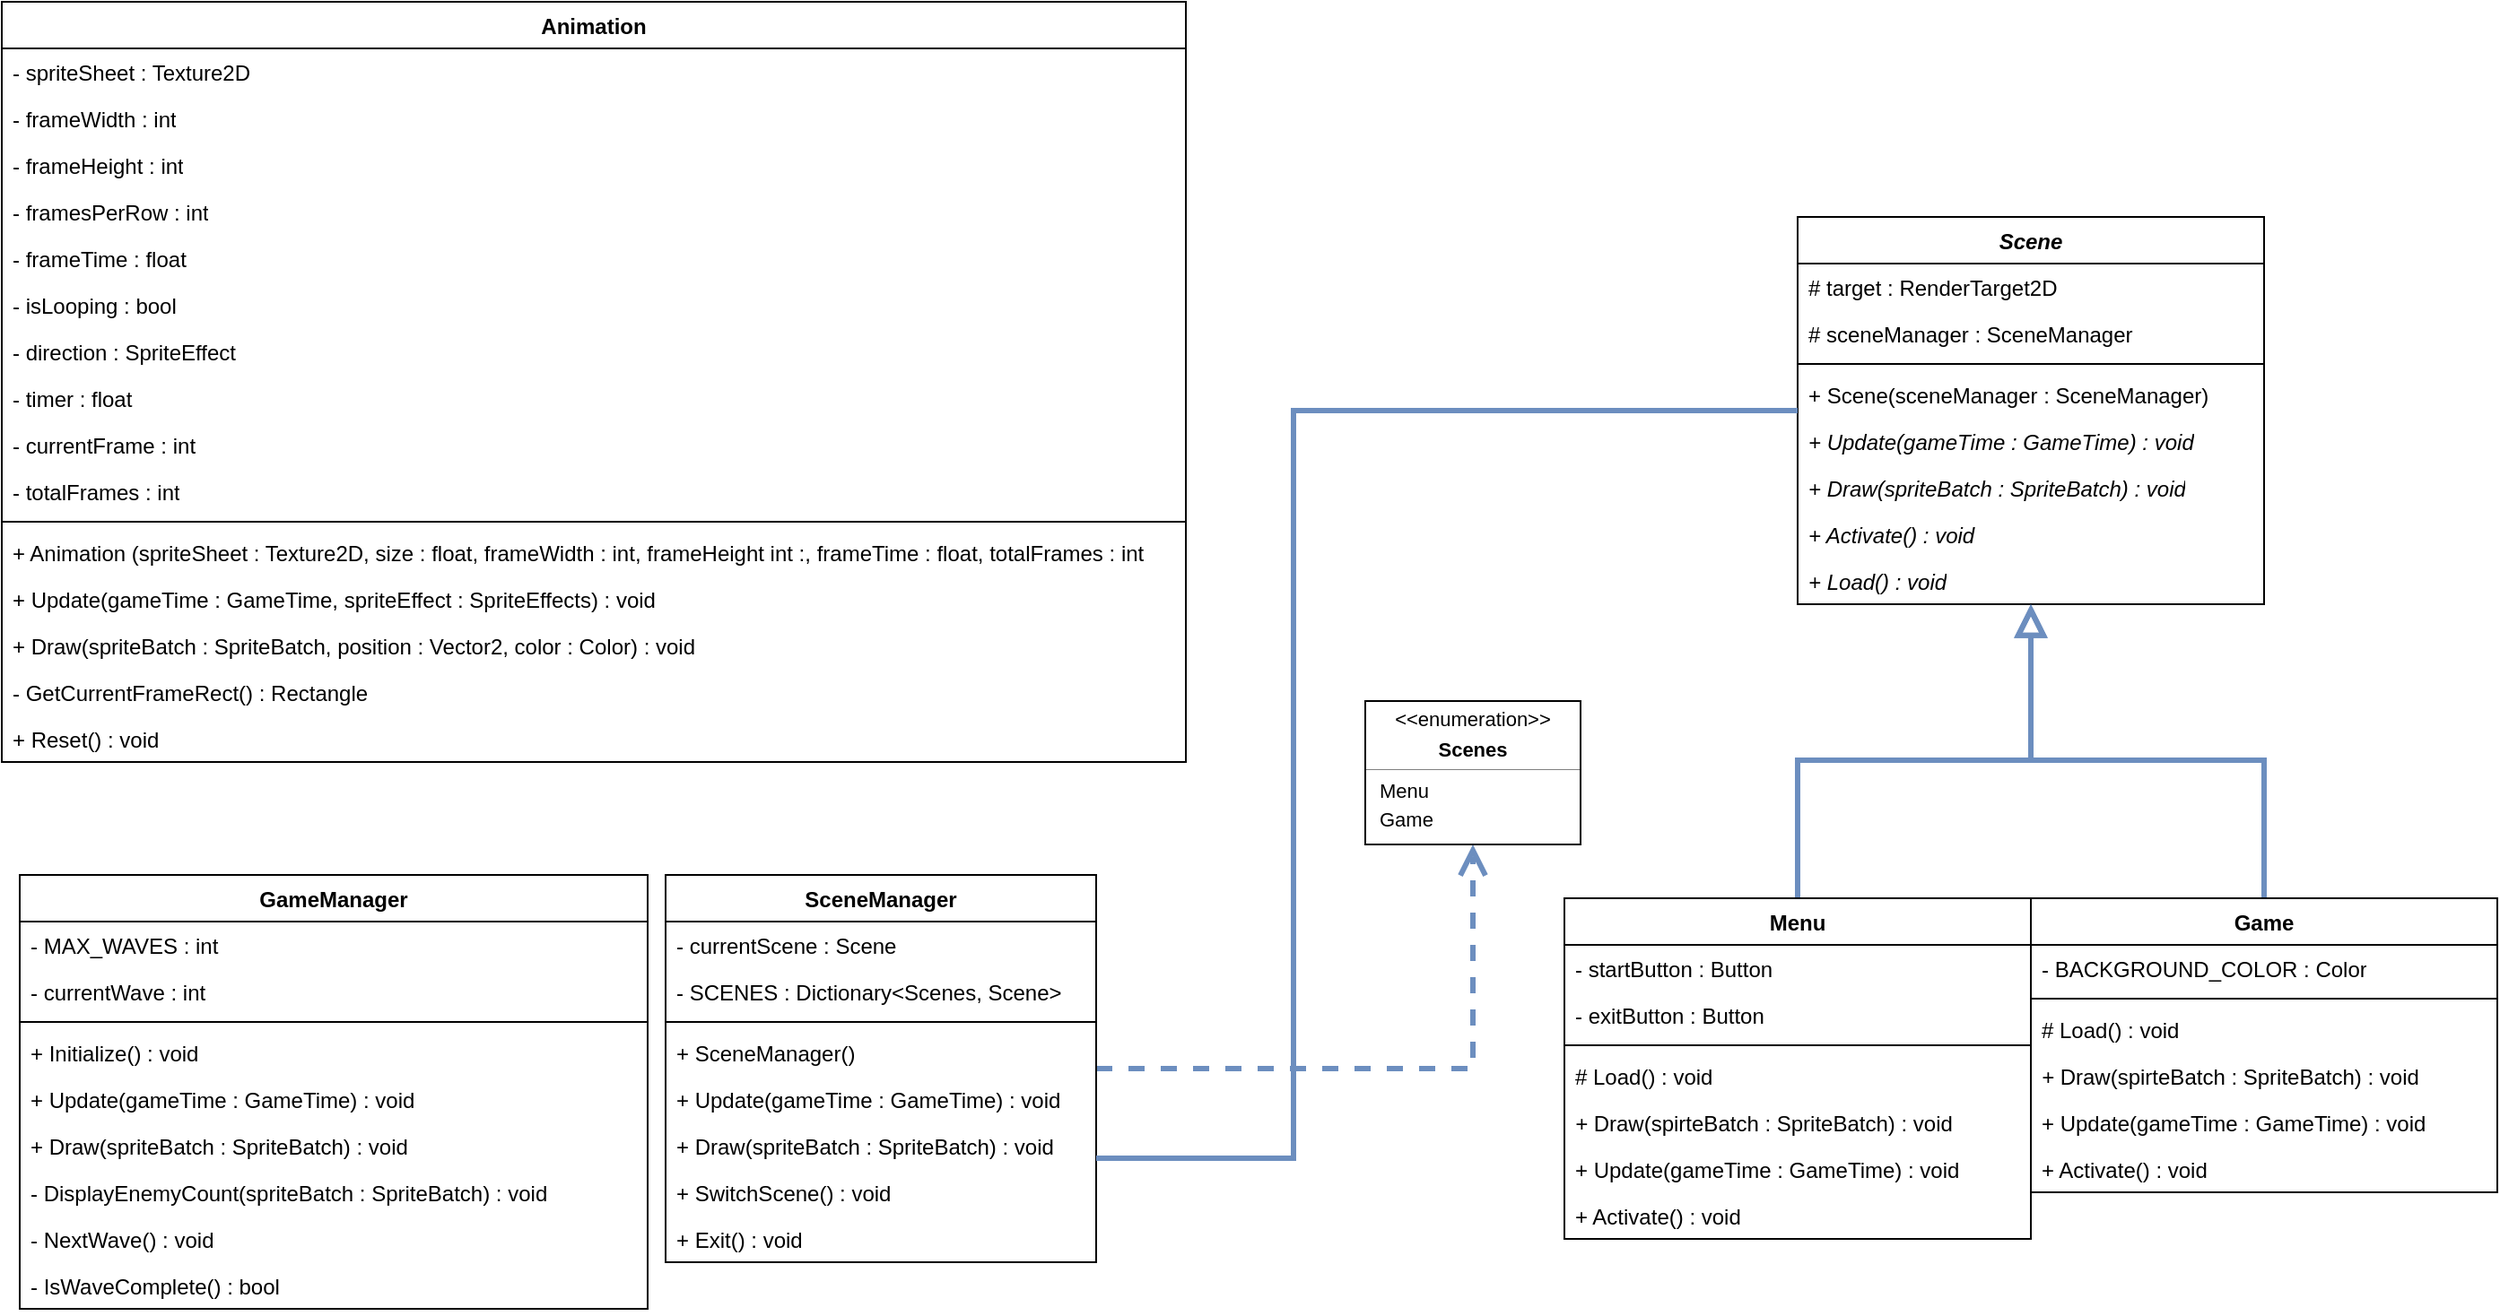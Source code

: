 <mxfile version="27.0.9">
  <diagram id="C5RBs43oDa-KdzZeNtuy" name="Page-1">
    <mxGraphModel dx="671" dy="858" grid="1" gridSize="10" guides="1" tooltips="1" connect="1" arrows="1" fold="1" page="1" pageScale="1" pageWidth="827" pageHeight="1169" math="0" shadow="0">
      <root>
        <mxCell id="WIyWlLk6GJQsqaUBKTNV-0" />
        <mxCell id="WIyWlLk6GJQsqaUBKTNV-1" parent="WIyWlLk6GJQsqaUBKTNV-0" />
        <mxCell id="VXJ5ZZsS51Xb56cv5Zg6-0" value="Animation" style="swimlane;fontStyle=1;align=center;verticalAlign=top;childLayout=stackLayout;horizontal=1;startSize=26;horizontalStack=0;resizeParent=1;resizeParentMax=0;resizeLast=0;collapsible=1;marginBottom=0;whiteSpace=wrap;html=1;" parent="WIyWlLk6GJQsqaUBKTNV-1" vertex="1">
          <mxGeometry x="110" y="180" width="660" height="424" as="geometry" />
        </mxCell>
        <mxCell id="VXJ5ZZsS51Xb56cv5Zg6-1" value="- spriteSheet : Texture2D" style="text;strokeColor=none;fillColor=none;align=left;verticalAlign=top;spacingLeft=4;spacingRight=4;overflow=hidden;rotatable=0;points=[[0,0.5],[1,0.5]];portConstraint=eastwest;whiteSpace=wrap;html=1;" parent="VXJ5ZZsS51Xb56cv5Zg6-0" vertex="1">
          <mxGeometry y="26" width="660" height="26" as="geometry" />
        </mxCell>
        <mxCell id="VXJ5ZZsS51Xb56cv5Zg6-7" value="- frameWidth : int" style="text;strokeColor=none;fillColor=none;align=left;verticalAlign=top;spacingLeft=4;spacingRight=4;overflow=hidden;rotatable=0;points=[[0,0.5],[1,0.5]];portConstraint=eastwest;whiteSpace=wrap;html=1;" parent="VXJ5ZZsS51Xb56cv5Zg6-0" vertex="1">
          <mxGeometry y="52" width="660" height="26" as="geometry" />
        </mxCell>
        <mxCell id="VXJ5ZZsS51Xb56cv5Zg6-8" value="- frameHeight : int" style="text;strokeColor=none;fillColor=none;align=left;verticalAlign=top;spacingLeft=4;spacingRight=4;overflow=hidden;rotatable=0;points=[[0,0.5],[1,0.5]];portConstraint=eastwest;whiteSpace=wrap;html=1;" parent="VXJ5ZZsS51Xb56cv5Zg6-0" vertex="1">
          <mxGeometry y="78" width="660" height="26" as="geometry" />
        </mxCell>
        <mxCell id="VXJ5ZZsS51Xb56cv5Zg6-9" value="- framesPerRow : int" style="text;strokeColor=none;fillColor=none;align=left;verticalAlign=top;spacingLeft=4;spacingRight=4;overflow=hidden;rotatable=0;points=[[0,0.5],[1,0.5]];portConstraint=eastwest;whiteSpace=wrap;html=1;" parent="VXJ5ZZsS51Xb56cv5Zg6-0" vertex="1">
          <mxGeometry y="104" width="660" height="26" as="geometry" />
        </mxCell>
        <mxCell id="VXJ5ZZsS51Xb56cv5Zg6-6" value="- frameTime : float" style="text;strokeColor=none;fillColor=none;align=left;verticalAlign=top;spacingLeft=4;spacingRight=4;overflow=hidden;rotatable=0;points=[[0,0.5],[1,0.5]];portConstraint=eastwest;whiteSpace=wrap;html=1;" parent="VXJ5ZZsS51Xb56cv5Zg6-0" vertex="1">
          <mxGeometry y="130" width="660" height="26" as="geometry" />
        </mxCell>
        <mxCell id="VXJ5ZZsS51Xb56cv5Zg6-5" value="- isLooping : bool" style="text;strokeColor=none;fillColor=none;align=left;verticalAlign=top;spacingLeft=4;spacingRight=4;overflow=hidden;rotatable=0;points=[[0,0.5],[1,0.5]];portConstraint=eastwest;whiteSpace=wrap;html=1;" parent="VXJ5ZZsS51Xb56cv5Zg6-0" vertex="1">
          <mxGeometry y="156" width="660" height="26" as="geometry" />
        </mxCell>
        <mxCell id="VXJ5ZZsS51Xb56cv5Zg6-4" value="- direction : SpriteEffect" style="text;strokeColor=none;fillColor=none;align=left;verticalAlign=top;spacingLeft=4;spacingRight=4;overflow=hidden;rotatable=0;points=[[0,0.5],[1,0.5]];portConstraint=eastwest;whiteSpace=wrap;html=1;" parent="VXJ5ZZsS51Xb56cv5Zg6-0" vertex="1">
          <mxGeometry y="182" width="660" height="26" as="geometry" />
        </mxCell>
        <mxCell id="VXJ5ZZsS51Xb56cv5Zg6-11" value="- timer : float" style="text;strokeColor=none;fillColor=none;align=left;verticalAlign=top;spacingLeft=4;spacingRight=4;overflow=hidden;rotatable=0;points=[[0,0.5],[1,0.5]];portConstraint=eastwest;whiteSpace=wrap;html=1;" parent="VXJ5ZZsS51Xb56cv5Zg6-0" vertex="1">
          <mxGeometry y="208" width="660" height="26" as="geometry" />
        </mxCell>
        <mxCell id="VXJ5ZZsS51Xb56cv5Zg6-12" value="- currentFrame : int" style="text;strokeColor=none;fillColor=none;align=left;verticalAlign=top;spacingLeft=4;spacingRight=4;overflow=hidden;rotatable=0;points=[[0,0.5],[1,0.5]];portConstraint=eastwest;whiteSpace=wrap;html=1;" parent="VXJ5ZZsS51Xb56cv5Zg6-0" vertex="1">
          <mxGeometry y="234" width="660" height="26" as="geometry" />
        </mxCell>
        <mxCell id="VXJ5ZZsS51Xb56cv5Zg6-10" value="- totalFrames : int" style="text;strokeColor=none;fillColor=none;align=left;verticalAlign=top;spacingLeft=4;spacingRight=4;overflow=hidden;rotatable=0;points=[[0,0.5],[1,0.5]];portConstraint=eastwest;whiteSpace=wrap;html=1;" parent="VXJ5ZZsS51Xb56cv5Zg6-0" vertex="1">
          <mxGeometry y="260" width="660" height="26" as="geometry" />
        </mxCell>
        <mxCell id="VXJ5ZZsS51Xb56cv5Zg6-2" value="" style="line;strokeWidth=1;fillColor=none;align=left;verticalAlign=middle;spacingTop=-1;spacingLeft=3;spacingRight=3;rotatable=0;labelPosition=right;points=[];portConstraint=eastwest;strokeColor=inherit;" parent="VXJ5ZZsS51Xb56cv5Zg6-0" vertex="1">
          <mxGeometry y="286" width="660" height="8" as="geometry" />
        </mxCell>
        <mxCell id="VXJ5ZZsS51Xb56cv5Zg6-3" value="+ Animation (spriteSheet : Texture2D,&lt;span style=&quot;background-color: transparent; color: light-dark(rgb(0, 0, 0), rgb(255, 255, 255));&quot;&gt;&amp;nbsp;size : float, frameWidth : int, frameHeight int :, frameTime :&amp;nbsp;&lt;/span&gt;float&lt;span style=&quot;background-color: transparent; color: light-dark(rgb(0, 0, 0), rgb(255, 255, 255));&quot;&gt;, totalFrames :&amp;nbsp;&lt;/span&gt;int" style="text;strokeColor=none;fillColor=none;align=left;verticalAlign=top;spacingLeft=4;spacingRight=4;overflow=hidden;rotatable=0;points=[[0,0.5],[1,0.5]];portConstraint=eastwest;whiteSpace=wrap;html=1;" parent="VXJ5ZZsS51Xb56cv5Zg6-0" vertex="1">
          <mxGeometry y="294" width="660" height="26" as="geometry" />
        </mxCell>
        <mxCell id="VXJ5ZZsS51Xb56cv5Zg6-13" value="+ Update(gameTime : GameTime, spriteEffect : SpriteEffects) : void" style="text;strokeColor=none;fillColor=none;align=left;verticalAlign=top;spacingLeft=4;spacingRight=4;overflow=hidden;rotatable=0;points=[[0,0.5],[1,0.5]];portConstraint=eastwest;whiteSpace=wrap;html=1;" parent="VXJ5ZZsS51Xb56cv5Zg6-0" vertex="1">
          <mxGeometry y="320" width="660" height="26" as="geometry" />
        </mxCell>
        <mxCell id="VXJ5ZZsS51Xb56cv5Zg6-14" value="+ Draw(spriteBatch : SpriteBatch, position : Vector2, color : Color) : void" style="text;strokeColor=none;fillColor=none;align=left;verticalAlign=top;spacingLeft=4;spacingRight=4;overflow=hidden;rotatable=0;points=[[0,0.5],[1,0.5]];portConstraint=eastwest;whiteSpace=wrap;html=1;" parent="VXJ5ZZsS51Xb56cv5Zg6-0" vertex="1">
          <mxGeometry y="346" width="660" height="26" as="geometry" />
        </mxCell>
        <mxCell id="VXJ5ZZsS51Xb56cv5Zg6-15" value="- GetCurrentFrameRect() : Rectangle" style="text;strokeColor=none;fillColor=none;align=left;verticalAlign=top;spacingLeft=4;spacingRight=4;overflow=hidden;rotatable=0;points=[[0,0.5],[1,0.5]];portConstraint=eastwest;whiteSpace=wrap;html=1;" parent="VXJ5ZZsS51Xb56cv5Zg6-0" vertex="1">
          <mxGeometry y="372" width="660" height="26" as="geometry" />
        </mxCell>
        <mxCell id="VXJ5ZZsS51Xb56cv5Zg6-16" value="+ Reset() : void" style="text;strokeColor=none;fillColor=none;align=left;verticalAlign=top;spacingLeft=4;spacingRight=4;overflow=hidden;rotatable=0;points=[[0,0.5],[1,0.5]];portConstraint=eastwest;whiteSpace=wrap;html=1;" parent="VXJ5ZZsS51Xb56cv5Zg6-0" vertex="1">
          <mxGeometry y="398" width="660" height="26" as="geometry" />
        </mxCell>
        <mxCell id="9E3erqi0xKMwT2Z8_lyL-12" style="edgeStyle=orthogonalEdgeStyle;shape=connector;rounded=0;orthogonalLoop=1;jettySize=auto;html=1;strokeColor=#6c8ebf;strokeWidth=3;align=center;verticalAlign=middle;fontFamily=Helvetica;fontSize=11;fontColor=default;labelBackgroundColor=default;startFill=0;startSize=11;endArrow=open;endFill=0;endSize=11;fillColor=#dae8fc;dashed=1;entryX=0.5;entryY=1;entryDx=0;entryDy=0;" edge="1" parent="WIyWlLk6GJQsqaUBKTNV-1" source="HJtM9BOFOUi7Kl8gC-9O-0" target="HJtM9BOFOUi7Kl8gC-9O-42">
          <mxGeometry relative="1" as="geometry" />
        </mxCell>
        <mxCell id="HJtM9BOFOUi7Kl8gC-9O-0" value="SceneManager" style="swimlane;fontStyle=1;align=center;verticalAlign=top;childLayout=stackLayout;horizontal=1;startSize=26;horizontalStack=0;resizeParent=1;resizeParentMax=0;resizeLast=0;collapsible=1;marginBottom=0;whiteSpace=wrap;html=1;" parent="WIyWlLk6GJQsqaUBKTNV-1" vertex="1">
          <mxGeometry x="480" y="667" width="240" height="216" as="geometry" />
        </mxCell>
        <mxCell id="HJtM9BOFOUi7Kl8gC-9O-1" value="- currentScene : Scene" style="text;strokeColor=none;fillColor=none;align=left;verticalAlign=top;spacingLeft=4;spacingRight=4;overflow=hidden;rotatable=0;points=[[0,0.5],[1,0.5]];portConstraint=eastwest;whiteSpace=wrap;html=1;" parent="HJtM9BOFOUi7Kl8gC-9O-0" vertex="1">
          <mxGeometry y="26" width="240" height="26" as="geometry" />
        </mxCell>
        <mxCell id="HJtM9BOFOUi7Kl8gC-9O-2" value="- SCENES : Dictionary&amp;lt;Scenes, Scene&amp;gt;" style="text;strokeColor=none;fillColor=none;align=left;verticalAlign=top;spacingLeft=4;spacingRight=4;overflow=hidden;rotatable=0;points=[[0,0.5],[1,0.5]];portConstraint=eastwest;whiteSpace=wrap;html=1;" parent="HJtM9BOFOUi7Kl8gC-9O-0" vertex="1">
          <mxGeometry y="52" width="240" height="26" as="geometry" />
        </mxCell>
        <mxCell id="HJtM9BOFOUi7Kl8gC-9O-11" value="" style="line;strokeWidth=1;fillColor=none;align=left;verticalAlign=middle;spacingTop=-1;spacingLeft=3;spacingRight=3;rotatable=0;labelPosition=right;points=[];portConstraint=eastwest;strokeColor=inherit;" parent="HJtM9BOFOUi7Kl8gC-9O-0" vertex="1">
          <mxGeometry y="78" width="240" height="8" as="geometry" />
        </mxCell>
        <mxCell id="HJtM9BOFOUi7Kl8gC-9O-12" value="+ SceneManager()" style="text;strokeColor=none;fillColor=none;align=left;verticalAlign=top;spacingLeft=4;spacingRight=4;overflow=hidden;rotatable=0;points=[[0,0.5],[1,0.5]];portConstraint=eastwest;whiteSpace=wrap;html=1;" parent="HJtM9BOFOUi7Kl8gC-9O-0" vertex="1">
          <mxGeometry y="86" width="240" height="26" as="geometry" />
        </mxCell>
        <mxCell id="HJtM9BOFOUi7Kl8gC-9O-13" value="+ Update(gameTime : GameTime) : void" style="text;strokeColor=none;fillColor=none;align=left;verticalAlign=top;spacingLeft=4;spacingRight=4;overflow=hidden;rotatable=0;points=[[0,0.5],[1,0.5]];portConstraint=eastwest;whiteSpace=wrap;html=1;" parent="HJtM9BOFOUi7Kl8gC-9O-0" vertex="1">
          <mxGeometry y="112" width="240" height="26" as="geometry" />
        </mxCell>
        <mxCell id="HJtM9BOFOUi7Kl8gC-9O-14" value="+ Draw(spriteBatch : SpriteBatch) : void" style="text;strokeColor=none;fillColor=none;align=left;verticalAlign=top;spacingLeft=4;spacingRight=4;overflow=hidden;rotatable=0;points=[[0,0.5],[1,0.5]];portConstraint=eastwest;whiteSpace=wrap;html=1;" parent="HJtM9BOFOUi7Kl8gC-9O-0" vertex="1">
          <mxGeometry y="138" width="240" height="26" as="geometry" />
        </mxCell>
        <mxCell id="HJtM9BOFOUi7Kl8gC-9O-15" value="+ SwitchScene() : void" style="text;strokeColor=none;fillColor=none;align=left;verticalAlign=top;spacingLeft=4;spacingRight=4;overflow=hidden;rotatable=0;points=[[0,0.5],[1,0.5]];portConstraint=eastwest;whiteSpace=wrap;html=1;" parent="HJtM9BOFOUi7Kl8gC-9O-0" vertex="1">
          <mxGeometry y="164" width="240" height="26" as="geometry" />
        </mxCell>
        <mxCell id="HJtM9BOFOUi7Kl8gC-9O-16" value="+ Exit() : void" style="text;strokeColor=none;fillColor=none;align=left;verticalAlign=top;spacingLeft=4;spacingRight=4;overflow=hidden;rotatable=0;points=[[0,0.5],[1,0.5]];portConstraint=eastwest;whiteSpace=wrap;html=1;" parent="HJtM9BOFOUi7Kl8gC-9O-0" vertex="1">
          <mxGeometry y="190" width="240" height="26" as="geometry" />
        </mxCell>
        <mxCell id="HJtM9BOFOUi7Kl8gC-9O-17" value="&lt;i&gt;Scene&lt;/i&gt;" style="swimlane;fontStyle=1;align=center;verticalAlign=top;childLayout=stackLayout;horizontal=1;startSize=26;horizontalStack=0;resizeParent=1;resizeParentMax=0;resizeLast=0;collapsible=1;marginBottom=0;whiteSpace=wrap;html=1;" parent="WIyWlLk6GJQsqaUBKTNV-1" vertex="1">
          <mxGeometry x="1111" y="300" width="260" height="216" as="geometry" />
        </mxCell>
        <mxCell id="HJtM9BOFOUi7Kl8gC-9O-18" value="# target : RenderTarget2D" style="text;strokeColor=none;fillColor=none;align=left;verticalAlign=top;spacingLeft=4;spacingRight=4;overflow=hidden;rotatable=0;points=[[0,0.5],[1,0.5]];portConstraint=eastwest;whiteSpace=wrap;html=1;" parent="HJtM9BOFOUi7Kl8gC-9O-17" vertex="1">
          <mxGeometry y="26" width="260" height="26" as="geometry" />
        </mxCell>
        <mxCell id="HJtM9BOFOUi7Kl8gC-9O-19" value="# sceneManager : SceneManager" style="text;strokeColor=none;fillColor=none;align=left;verticalAlign=top;spacingLeft=4;spacingRight=4;overflow=hidden;rotatable=0;points=[[0,0.5],[1,0.5]];portConstraint=eastwest;whiteSpace=wrap;html=1;" parent="HJtM9BOFOUi7Kl8gC-9O-17" vertex="1">
          <mxGeometry y="52" width="260" height="26" as="geometry" />
        </mxCell>
        <mxCell id="HJtM9BOFOUi7Kl8gC-9O-28" value="" style="line;strokeWidth=1;fillColor=none;align=left;verticalAlign=middle;spacingTop=-1;spacingLeft=3;spacingRight=3;rotatable=0;labelPosition=right;points=[];portConstraint=eastwest;strokeColor=inherit;" parent="HJtM9BOFOUi7Kl8gC-9O-17" vertex="1">
          <mxGeometry y="78" width="260" height="8" as="geometry" />
        </mxCell>
        <mxCell id="HJtM9BOFOUi7Kl8gC-9O-29" value="+ Scene(sceneManager : SceneManager)" style="text;strokeColor=none;fillColor=none;align=left;verticalAlign=top;spacingLeft=4;spacingRight=4;overflow=hidden;rotatable=0;points=[[0,0.5],[1,0.5]];portConstraint=eastwest;whiteSpace=wrap;html=1;" parent="HJtM9BOFOUi7Kl8gC-9O-17" vertex="1">
          <mxGeometry y="86" width="260" height="26" as="geometry" />
        </mxCell>
        <mxCell id="HJtM9BOFOUi7Kl8gC-9O-30" value="&lt;i&gt;+ Update(gameTime : GameTime) : void&lt;/i&gt;" style="text;strokeColor=none;fillColor=none;align=left;verticalAlign=top;spacingLeft=4;spacingRight=4;overflow=hidden;rotatable=0;points=[[0,0.5],[1,0.5]];portConstraint=eastwest;whiteSpace=wrap;html=1;" parent="HJtM9BOFOUi7Kl8gC-9O-17" vertex="1">
          <mxGeometry y="112" width="260" height="26" as="geometry" />
        </mxCell>
        <mxCell id="HJtM9BOFOUi7Kl8gC-9O-31" value="&lt;i&gt;+ Draw(spriteBatch : SpriteBatch) : void&lt;/i&gt;" style="text;strokeColor=none;fillColor=none;align=left;verticalAlign=top;spacingLeft=4;spacingRight=4;overflow=hidden;rotatable=0;points=[[0,0.5],[1,0.5]];portConstraint=eastwest;whiteSpace=wrap;html=1;" parent="HJtM9BOFOUi7Kl8gC-9O-17" vertex="1">
          <mxGeometry y="138" width="260" height="26" as="geometry" />
        </mxCell>
        <mxCell id="HJtM9BOFOUi7Kl8gC-9O-32" value="&lt;i&gt;+ Activate() : void&lt;/i&gt;" style="text;strokeColor=none;fillColor=none;align=left;verticalAlign=top;spacingLeft=4;spacingRight=4;overflow=hidden;rotatable=0;points=[[0,0.5],[1,0.5]];portConstraint=eastwest;whiteSpace=wrap;html=1;" parent="HJtM9BOFOUi7Kl8gC-9O-17" vertex="1">
          <mxGeometry y="164" width="260" height="26" as="geometry" />
        </mxCell>
        <mxCell id="HJtM9BOFOUi7Kl8gC-9O-34" value="&lt;i&gt;+ Load() : void&lt;/i&gt;" style="text;strokeColor=none;fillColor=none;align=left;verticalAlign=top;spacingLeft=4;spacingRight=4;overflow=hidden;rotatable=0;points=[[0,0.5],[1,0.5]];portConstraint=eastwest;whiteSpace=wrap;html=1;" parent="HJtM9BOFOUi7Kl8gC-9O-17" vertex="1">
          <mxGeometry y="190" width="260" height="26" as="geometry" />
        </mxCell>
        <mxCell id="HJtM9BOFOUi7Kl8gC-9O-35" style="edgeStyle=orthogonalEdgeStyle;rounded=0;orthogonalLoop=1;jettySize=auto;html=1;strokeWidth=3;endArrow=none;endFill=0;startSize=11;endSize=11;fillColor=#dae8fc;strokeColor=#6c8ebf;startFill=0;" parent="WIyWlLk6GJQsqaUBKTNV-1" source="HJtM9BOFOUi7Kl8gC-9O-0" target="HJtM9BOFOUi7Kl8gC-9O-17" edge="1">
          <mxGeometry relative="1" as="geometry">
            <Array as="points">
              <mxPoint x="830" y="825" />
              <mxPoint x="830" y="408" />
            </Array>
            <mxPoint x="770" y="825" as="sourcePoint" />
          </mxGeometry>
        </mxCell>
        <mxCell id="HJtM9BOFOUi7Kl8gC-9O-36" value="" style="fontStyle=1;align=center;verticalAlign=middle;childLayout=stackLayout;horizontal=1;horizontalStack=0;resizeParent=1;resizeParentMax=0;resizeLast=0;marginBottom=0;fontFamily=Helvetica;fontSize=11;fontColor=default;labelBackgroundColor=default;" parent="WIyWlLk6GJQsqaUBKTNV-1" vertex="1">
          <mxGeometry x="870" y="570" width="120" height="80" as="geometry" />
        </mxCell>
        <mxCell id="HJtM9BOFOUi7Kl8gC-9O-37" value="&amp;lt;&amp;lt;enumeration&amp;gt;&amp;gt;" style="html=1;align=center;spacing=0;verticalAlign=middle;strokeColor=none;fillColor=none;whiteSpace=wrap;fontFamily=Helvetica;fontSize=11;fontColor=default;labelBackgroundColor=default;" parent="HJtM9BOFOUi7Kl8gC-9O-36" vertex="1">
          <mxGeometry width="120" height="20" as="geometry" />
        </mxCell>
        <mxCell id="HJtM9BOFOUi7Kl8gC-9O-38" value="Scenes" style="html=1;align=center;spacing=0;verticalAlign=middle;strokeColor=none;fillColor=none;whiteSpace=wrap;fontStyle=1;fontFamily=Helvetica;fontSize=11;fontColor=default;labelBackgroundColor=default;" parent="HJtM9BOFOUi7Kl8gC-9O-36" vertex="1">
          <mxGeometry y="20" width="120" height="14" as="geometry" />
        </mxCell>
        <mxCell id="HJtM9BOFOUi7Kl8gC-9O-39" value="" style="line;strokeWidth=0.25;fillColor=none;align=left;verticalAlign=middle;spacingTop=-1;spacingLeft=3;spacingRight=3;rotatable=0;labelPosition=right;points=[];portConstraint=eastwest;fontFamily=Helvetica;fontSize=11;fontColor=default;labelBackgroundColor=default;" parent="HJtM9BOFOUi7Kl8gC-9O-36" vertex="1">
          <mxGeometry y="34" width="120" height="8" as="geometry" />
        </mxCell>
        <mxCell id="HJtM9BOFOUi7Kl8gC-9O-40" value="Menu" style="html=1;align=left;spacing=0;spacingLeft=8;verticalAlign=middle;strokeColor=none;fillColor=none;whiteSpace=wrap;fontFamily=Helvetica;fontSize=11;fontColor=default;labelBackgroundColor=default;" parent="HJtM9BOFOUi7Kl8gC-9O-36" vertex="1">
          <mxGeometry y="42" width="120" height="16" as="geometry" />
        </mxCell>
        <mxCell id="HJtM9BOFOUi7Kl8gC-9O-41" value="Game" style="html=1;align=left;spacing=0;spacingLeft=8;verticalAlign=middle;strokeColor=none;fillColor=none;whiteSpace=wrap;fontFamily=Helvetica;fontSize=11;fontColor=default;labelBackgroundColor=default;" parent="HJtM9BOFOUi7Kl8gC-9O-36" vertex="1">
          <mxGeometry y="58" width="120" height="16" as="geometry" />
        </mxCell>
        <mxCell id="HJtM9BOFOUi7Kl8gC-9O-42" value="" style="html=1;align=left;spacing=0;spacingLeft=8;verticalAlign=middle;strokeColor=none;fillColor=none;whiteSpace=wrap;fontFamily=Helvetica;fontSize=11;fontColor=default;labelBackgroundColor=default;" parent="HJtM9BOFOUi7Kl8gC-9O-36" vertex="1">
          <mxGeometry y="74" width="120" height="6" as="geometry" />
        </mxCell>
        <mxCell id="HJtM9BOFOUi7Kl8gC-9O-52" style="edgeStyle=orthogonalEdgeStyle;shape=connector;rounded=0;orthogonalLoop=1;jettySize=auto;html=1;exitX=0.5;exitY=0;exitDx=0;exitDy=0;strokeColor=#6c8ebf;strokeWidth=3;align=center;verticalAlign=middle;fontFamily=Helvetica;fontSize=11;fontColor=default;labelBackgroundColor=default;startSize=11;endArrow=block;endFill=0;endSize=11;fillColor=#dae8fc;" parent="WIyWlLk6GJQsqaUBKTNV-1" source="HJtM9BOFOUi7Kl8gC-9O-43" target="HJtM9BOFOUi7Kl8gC-9O-17" edge="1">
          <mxGeometry relative="1" as="geometry" />
        </mxCell>
        <mxCell id="HJtM9BOFOUi7Kl8gC-9O-43" value="Menu" style="swimlane;fontStyle=1;align=center;verticalAlign=top;childLayout=stackLayout;horizontal=1;startSize=26;horizontalStack=0;resizeParent=1;resizeParentMax=0;resizeLast=0;collapsible=1;marginBottom=0;whiteSpace=wrap;html=1;" parent="WIyWlLk6GJQsqaUBKTNV-1" vertex="1">
          <mxGeometry x="981" y="680" width="260" height="190" as="geometry" />
        </mxCell>
        <mxCell id="HJtM9BOFOUi7Kl8gC-9O-44" value="- startButton : Button" style="text;strokeColor=none;fillColor=none;align=left;verticalAlign=top;spacingLeft=4;spacingRight=4;overflow=hidden;rotatable=0;points=[[0,0.5],[1,0.5]];portConstraint=eastwest;whiteSpace=wrap;html=1;" parent="HJtM9BOFOUi7Kl8gC-9O-43" vertex="1">
          <mxGeometry y="26" width="260" height="26" as="geometry" />
        </mxCell>
        <mxCell id="HJtM9BOFOUi7Kl8gC-9O-45" value="- exitButton : Button" style="text;strokeColor=none;fillColor=none;align=left;verticalAlign=top;spacingLeft=4;spacingRight=4;overflow=hidden;rotatable=0;points=[[0,0.5],[1,0.5]];portConstraint=eastwest;whiteSpace=wrap;html=1;" parent="HJtM9BOFOUi7Kl8gC-9O-43" vertex="1">
          <mxGeometry y="52" width="260" height="26" as="geometry" />
        </mxCell>
        <mxCell id="HJtM9BOFOUi7Kl8gC-9O-46" value="" style="line;strokeWidth=1;fillColor=none;align=left;verticalAlign=middle;spacingTop=-1;spacingLeft=3;spacingRight=3;rotatable=0;labelPosition=right;points=[];portConstraint=eastwest;strokeColor=inherit;" parent="HJtM9BOFOUi7Kl8gC-9O-43" vertex="1">
          <mxGeometry y="78" width="260" height="8" as="geometry" />
        </mxCell>
        <mxCell id="HJtM9BOFOUi7Kl8gC-9O-47" value="# Load() : void" style="text;strokeColor=none;fillColor=none;align=left;verticalAlign=top;spacingLeft=4;spacingRight=4;overflow=hidden;rotatable=0;points=[[0,0.5],[1,0.5]];portConstraint=eastwest;whiteSpace=wrap;html=1;" parent="HJtM9BOFOUi7Kl8gC-9O-43" vertex="1">
          <mxGeometry y="86" width="260" height="26" as="geometry" />
        </mxCell>
        <mxCell id="HJtM9BOFOUi7Kl8gC-9O-48" value="&lt;i&gt;+ &lt;/i&gt;Draw(spirteBatch : SpriteBatch) : void&amp;nbsp;" style="text;strokeColor=none;fillColor=none;align=left;verticalAlign=top;spacingLeft=4;spacingRight=4;overflow=hidden;rotatable=0;points=[[0,0.5],[1,0.5]];portConstraint=eastwest;whiteSpace=wrap;html=1;" parent="HJtM9BOFOUi7Kl8gC-9O-43" vertex="1">
          <mxGeometry y="112" width="260" height="26" as="geometry" />
        </mxCell>
        <mxCell id="HJtM9BOFOUi7Kl8gC-9O-53" value="+ Update(gameTime : GameTime) : void" style="text;strokeColor=none;fillColor=none;align=left;verticalAlign=top;spacingLeft=4;spacingRight=4;overflow=hidden;rotatable=0;points=[[0,0.5],[1,0.5]];portConstraint=eastwest;whiteSpace=wrap;html=1;" parent="HJtM9BOFOUi7Kl8gC-9O-43" vertex="1">
          <mxGeometry y="138" width="260" height="26" as="geometry" />
        </mxCell>
        <mxCell id="HJtM9BOFOUi7Kl8gC-9O-50" value="+ Activate() : void" style="text;strokeColor=none;fillColor=none;align=left;verticalAlign=top;spacingLeft=4;spacingRight=4;overflow=hidden;rotatable=0;points=[[0,0.5],[1,0.5]];portConstraint=eastwest;whiteSpace=wrap;html=1;" parent="HJtM9BOFOUi7Kl8gC-9O-43" vertex="1">
          <mxGeometry y="164" width="260" height="26" as="geometry" />
        </mxCell>
        <mxCell id="HJtM9BOFOUi7Kl8gC-9O-63" style="edgeStyle=orthogonalEdgeStyle;shape=connector;rounded=0;orthogonalLoop=1;jettySize=auto;html=1;exitX=0.5;exitY=0;exitDx=0;exitDy=0;strokeColor=#6c8ebf;strokeWidth=3;align=center;verticalAlign=middle;fontFamily=Helvetica;fontSize=11;fontColor=default;labelBackgroundColor=default;startSize=11;endArrow=block;endFill=0;endSize=11;fillColor=#dae8fc;" parent="WIyWlLk6GJQsqaUBKTNV-1" source="HJtM9BOFOUi7Kl8gC-9O-55" target="HJtM9BOFOUi7Kl8gC-9O-17" edge="1">
          <mxGeometry relative="1" as="geometry" />
        </mxCell>
        <mxCell id="HJtM9BOFOUi7Kl8gC-9O-55" value="Game" style="swimlane;fontStyle=1;align=center;verticalAlign=top;childLayout=stackLayout;horizontal=1;startSize=26;horizontalStack=0;resizeParent=1;resizeParentMax=0;resizeLast=0;collapsible=1;marginBottom=0;whiteSpace=wrap;html=1;" parent="WIyWlLk6GJQsqaUBKTNV-1" vertex="1">
          <mxGeometry x="1241" y="680" width="260" height="164" as="geometry" />
        </mxCell>
        <mxCell id="HJtM9BOFOUi7Kl8gC-9O-56" value="- BACKGROUND_COLOR : Color" style="text;strokeColor=none;fillColor=none;align=left;verticalAlign=top;spacingLeft=4;spacingRight=4;overflow=hidden;rotatable=0;points=[[0,0.5],[1,0.5]];portConstraint=eastwest;whiteSpace=wrap;html=1;" parent="HJtM9BOFOUi7Kl8gC-9O-55" vertex="1">
          <mxGeometry y="26" width="260" height="26" as="geometry" />
        </mxCell>
        <mxCell id="HJtM9BOFOUi7Kl8gC-9O-58" value="" style="line;strokeWidth=1;fillColor=none;align=left;verticalAlign=middle;spacingTop=-1;spacingLeft=3;spacingRight=3;rotatable=0;labelPosition=right;points=[];portConstraint=eastwest;strokeColor=inherit;" parent="HJtM9BOFOUi7Kl8gC-9O-55" vertex="1">
          <mxGeometry y="52" width="260" height="8" as="geometry" />
        </mxCell>
        <mxCell id="HJtM9BOFOUi7Kl8gC-9O-59" value="# Load() : void" style="text;strokeColor=none;fillColor=none;align=left;verticalAlign=top;spacingLeft=4;spacingRight=4;overflow=hidden;rotatable=0;points=[[0,0.5],[1,0.5]];portConstraint=eastwest;whiteSpace=wrap;html=1;" parent="HJtM9BOFOUi7Kl8gC-9O-55" vertex="1">
          <mxGeometry y="60" width="260" height="26" as="geometry" />
        </mxCell>
        <mxCell id="HJtM9BOFOUi7Kl8gC-9O-60" value="&lt;i&gt;+ &lt;/i&gt;Draw(spirteBatch : SpriteBatch) : void&amp;nbsp;" style="text;strokeColor=none;fillColor=none;align=left;verticalAlign=top;spacingLeft=4;spacingRight=4;overflow=hidden;rotatable=0;points=[[0,0.5],[1,0.5]];portConstraint=eastwest;whiteSpace=wrap;html=1;" parent="HJtM9BOFOUi7Kl8gC-9O-55" vertex="1">
          <mxGeometry y="86" width="260" height="26" as="geometry" />
        </mxCell>
        <mxCell id="HJtM9BOFOUi7Kl8gC-9O-61" value="+ Update(gameTime : GameTime) : void" style="text;strokeColor=none;fillColor=none;align=left;verticalAlign=top;spacingLeft=4;spacingRight=4;overflow=hidden;rotatable=0;points=[[0,0.5],[1,0.5]];portConstraint=eastwest;whiteSpace=wrap;html=1;" parent="HJtM9BOFOUi7Kl8gC-9O-55" vertex="1">
          <mxGeometry y="112" width="260" height="26" as="geometry" />
        </mxCell>
        <mxCell id="HJtM9BOFOUi7Kl8gC-9O-62" value="+ Activate() : void" style="text;strokeColor=none;fillColor=none;align=left;verticalAlign=top;spacingLeft=4;spacingRight=4;overflow=hidden;rotatable=0;points=[[0,0.5],[1,0.5]];portConstraint=eastwest;whiteSpace=wrap;html=1;" parent="HJtM9BOFOUi7Kl8gC-9O-55" vertex="1">
          <mxGeometry y="138" width="260" height="26" as="geometry" />
        </mxCell>
        <mxCell id="9E3erqi0xKMwT2Z8_lyL-1" value="GameManager" style="swimlane;fontStyle=1;align=center;verticalAlign=top;childLayout=stackLayout;horizontal=1;startSize=26;horizontalStack=0;resizeParent=1;resizeParentMax=0;resizeLast=0;collapsible=1;marginBottom=0;whiteSpace=wrap;html=1;" vertex="1" parent="WIyWlLk6GJQsqaUBKTNV-1">
          <mxGeometry x="120" y="667" width="350" height="242" as="geometry" />
        </mxCell>
        <mxCell id="9E3erqi0xKMwT2Z8_lyL-2" value="- MAX_WAVES : int" style="text;strokeColor=none;fillColor=none;align=left;verticalAlign=top;spacingLeft=4;spacingRight=4;overflow=hidden;rotatable=0;points=[[0,0.5],[1,0.5]];portConstraint=eastwest;whiteSpace=wrap;html=1;" vertex="1" parent="9E3erqi0xKMwT2Z8_lyL-1">
          <mxGeometry y="26" width="350" height="26" as="geometry" />
        </mxCell>
        <mxCell id="9E3erqi0xKMwT2Z8_lyL-3" value="- currentWave : int" style="text;strokeColor=none;fillColor=none;align=left;verticalAlign=top;spacingLeft=4;spacingRight=4;overflow=hidden;rotatable=0;points=[[0,0.5],[1,0.5]];portConstraint=eastwest;whiteSpace=wrap;html=1;" vertex="1" parent="9E3erqi0xKMwT2Z8_lyL-1">
          <mxGeometry y="52" width="350" height="26" as="geometry" />
        </mxCell>
        <mxCell id="9E3erqi0xKMwT2Z8_lyL-4" value="" style="line;strokeWidth=1;fillColor=none;align=left;verticalAlign=middle;spacingTop=-1;spacingLeft=3;spacingRight=3;rotatable=0;labelPosition=right;points=[];portConstraint=eastwest;strokeColor=inherit;" vertex="1" parent="9E3erqi0xKMwT2Z8_lyL-1">
          <mxGeometry y="78" width="350" height="8" as="geometry" />
        </mxCell>
        <mxCell id="9E3erqi0xKMwT2Z8_lyL-5" value="+ Initialize() : void" style="text;strokeColor=none;fillColor=none;align=left;verticalAlign=top;spacingLeft=4;spacingRight=4;overflow=hidden;rotatable=0;points=[[0,0.5],[1,0.5]];portConstraint=eastwest;whiteSpace=wrap;html=1;" vertex="1" parent="9E3erqi0xKMwT2Z8_lyL-1">
          <mxGeometry y="86" width="350" height="26" as="geometry" />
        </mxCell>
        <mxCell id="9E3erqi0xKMwT2Z8_lyL-6" value="+ Update(gameTime : GameTime) : void" style="text;strokeColor=none;fillColor=none;align=left;verticalAlign=top;spacingLeft=4;spacingRight=4;overflow=hidden;rotatable=0;points=[[0,0.5],[1,0.5]];portConstraint=eastwest;whiteSpace=wrap;html=1;" vertex="1" parent="9E3erqi0xKMwT2Z8_lyL-1">
          <mxGeometry y="112" width="350" height="26" as="geometry" />
        </mxCell>
        <mxCell id="9E3erqi0xKMwT2Z8_lyL-7" value="+ Draw(spriteBatch : SpriteBatch) : void" style="text;strokeColor=none;fillColor=none;align=left;verticalAlign=top;spacingLeft=4;spacingRight=4;overflow=hidden;rotatable=0;points=[[0,0.5],[1,0.5]];portConstraint=eastwest;whiteSpace=wrap;html=1;" vertex="1" parent="9E3erqi0xKMwT2Z8_lyL-1">
          <mxGeometry y="138" width="350" height="26" as="geometry" />
        </mxCell>
        <mxCell id="9E3erqi0xKMwT2Z8_lyL-8" value="- DisplayEnemyCount(spriteBatch : SpriteBatch) : void" style="text;strokeColor=none;fillColor=none;align=left;verticalAlign=top;spacingLeft=4;spacingRight=4;overflow=hidden;rotatable=0;points=[[0,0.5],[1,0.5]];portConstraint=eastwest;whiteSpace=wrap;html=1;" vertex="1" parent="9E3erqi0xKMwT2Z8_lyL-1">
          <mxGeometry y="164" width="350" height="26" as="geometry" />
        </mxCell>
        <mxCell id="9E3erqi0xKMwT2Z8_lyL-9" value="- NextWave() : void&amp;nbsp;" style="text;strokeColor=none;fillColor=none;align=left;verticalAlign=top;spacingLeft=4;spacingRight=4;overflow=hidden;rotatable=0;points=[[0,0.5],[1,0.5]];portConstraint=eastwest;whiteSpace=wrap;html=1;" vertex="1" parent="9E3erqi0xKMwT2Z8_lyL-1">
          <mxGeometry y="190" width="350" height="26" as="geometry" />
        </mxCell>
        <mxCell id="9E3erqi0xKMwT2Z8_lyL-10" value="- IsWaveComplete() : bool" style="text;strokeColor=none;fillColor=none;align=left;verticalAlign=top;spacingLeft=4;spacingRight=4;overflow=hidden;rotatable=0;points=[[0,0.5],[1,0.5]];portConstraint=eastwest;whiteSpace=wrap;html=1;" vertex="1" parent="9E3erqi0xKMwT2Z8_lyL-1">
          <mxGeometry y="216" width="350" height="26" as="geometry" />
        </mxCell>
      </root>
    </mxGraphModel>
  </diagram>
</mxfile>
